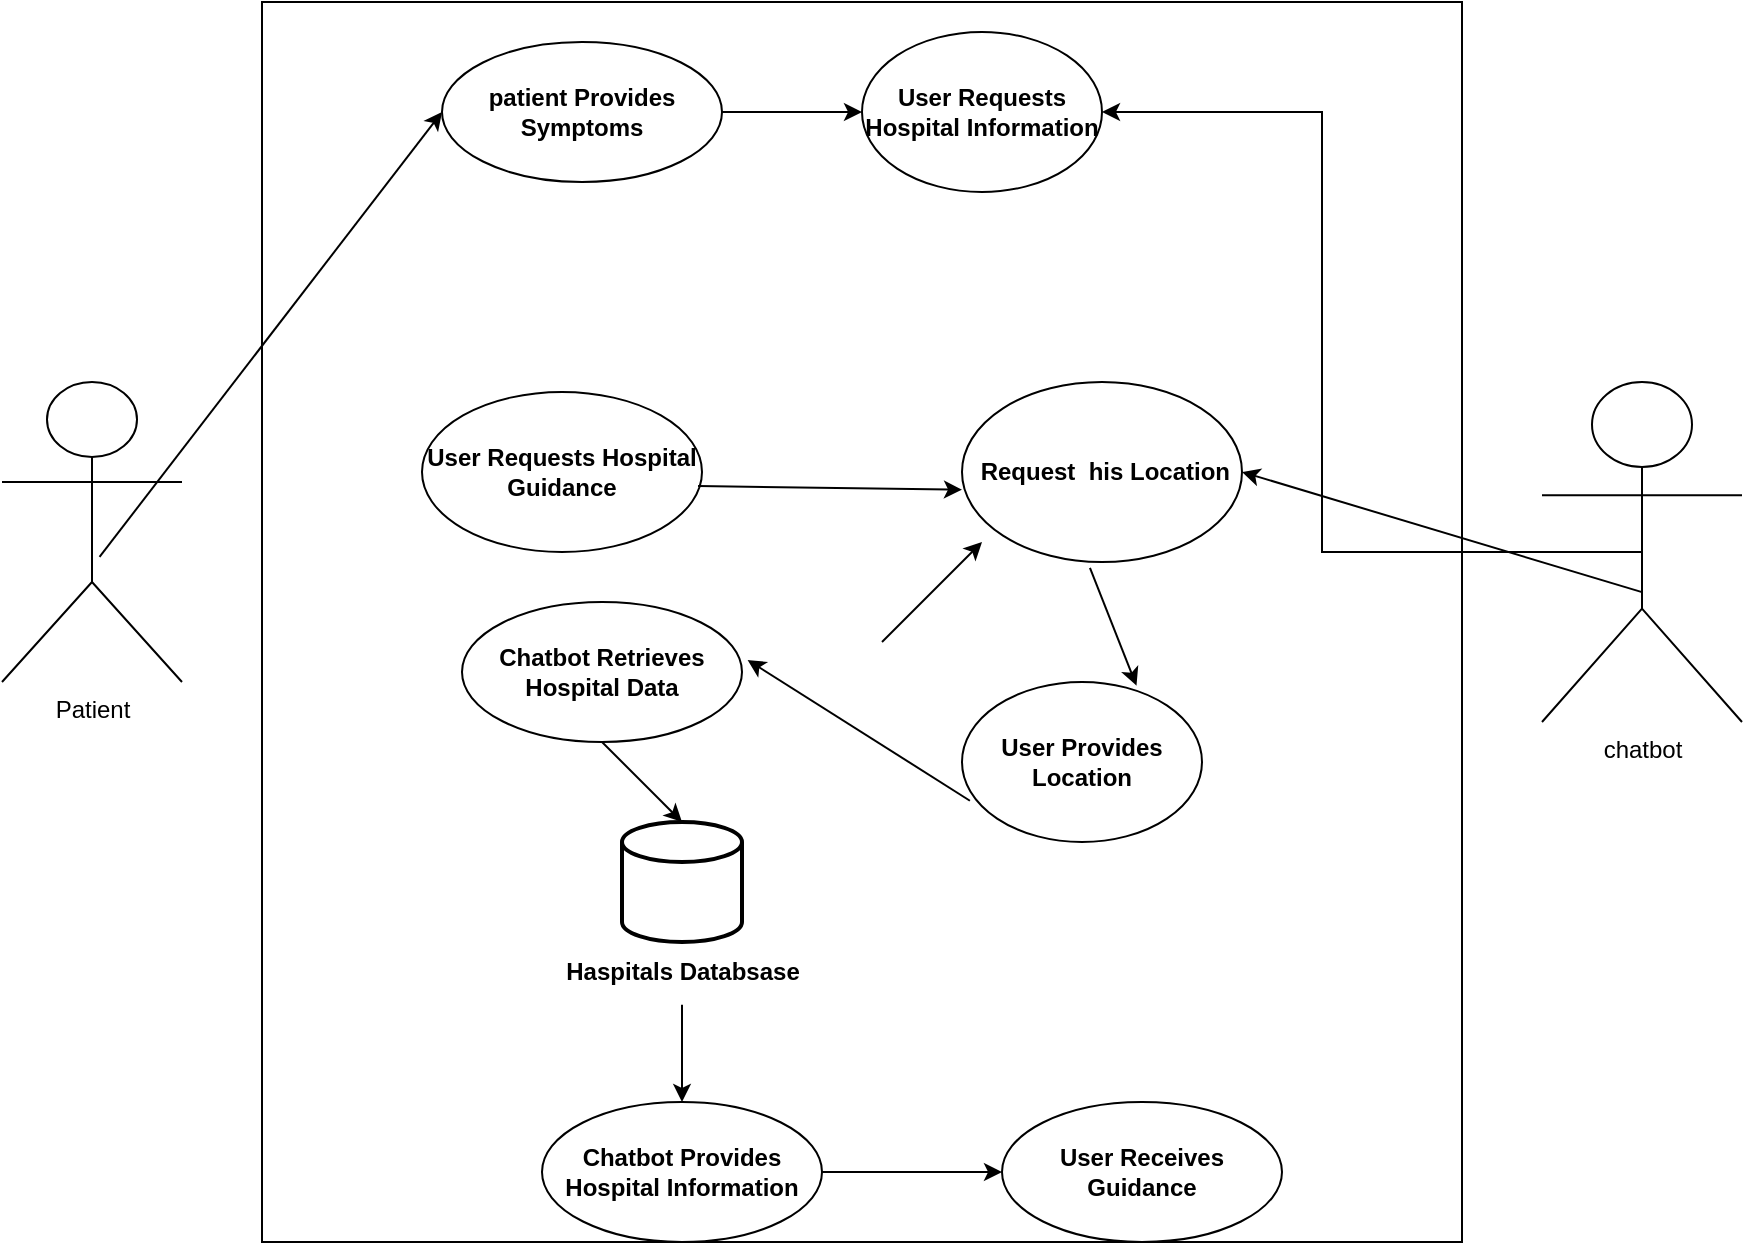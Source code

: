 <mxfile version="23.1.2" type="device">
  <diagram name="Page-1" id="f68C1mmCggHZu1qUMTr7">
    <mxGraphModel dx="1908" dy="565" grid="1" gridSize="10" guides="1" tooltips="1" connect="1" arrows="1" fold="1" page="1" pageScale="1" pageWidth="850" pageHeight="1100" math="0" shadow="0">
      <root>
        <mxCell id="0" />
        <mxCell id="1" parent="0" />
        <mxCell id="FN6IpsGWX9z0rx6V2FKb-1" value="" style="rounded=0;whiteSpace=wrap;html=1;" vertex="1" parent="1">
          <mxGeometry x="90" y="20" width="600" height="620" as="geometry" />
        </mxCell>
        <mxCell id="FN6IpsGWX9z0rx6V2FKb-5" value="&lt;b&gt;User Requests Hospital Guidance&lt;/b&gt;" style="ellipse;whiteSpace=wrap;html=1;" vertex="1" parent="1">
          <mxGeometry x="170" y="215" width="140" height="80" as="geometry" />
        </mxCell>
        <mxCell id="FN6IpsGWX9z0rx6V2FKb-6" value="Patient" style="shape=umlActor;html=1;verticalLabelPosition=bottom;verticalAlign=top;align=center;" vertex="1" parent="1">
          <mxGeometry x="-40" y="210" width="90" height="150" as="geometry" />
        </mxCell>
        <mxCell id="FN6IpsGWX9z0rx6V2FKb-41" style="edgeStyle=orthogonalEdgeStyle;rounded=0;orthogonalLoop=1;jettySize=auto;html=1;exitX=0.5;exitY=0.5;exitDx=0;exitDy=0;exitPerimeter=0;entryX=1;entryY=0.5;entryDx=0;entryDy=0;" edge="1" parent="1" source="FN6IpsGWX9z0rx6V2FKb-8" target="FN6IpsGWX9z0rx6V2FKb-38">
          <mxGeometry relative="1" as="geometry" />
        </mxCell>
        <mxCell id="FN6IpsGWX9z0rx6V2FKb-8" value="chatbot" style="shape=umlActor;html=1;verticalLabelPosition=bottom;verticalAlign=top;align=center;" vertex="1" parent="1">
          <mxGeometry x="730" y="210" width="100" height="170" as="geometry" />
        </mxCell>
        <mxCell id="FN6IpsGWX9z0rx6V2FKb-9" value="&lt;b&gt;&amp;nbsp;Request&amp;nbsp; his Location&lt;/b&gt;" style="ellipse;whiteSpace=wrap;html=1;" vertex="1" parent="1">
          <mxGeometry x="440" y="210" width="140" height="90" as="geometry" />
        </mxCell>
        <mxCell id="FN6IpsGWX9z0rx6V2FKb-13" value="&lt;b&gt;Chatbot Retrieves Hospital Data&lt;/b&gt;" style="ellipse;whiteSpace=wrap;html=1;" vertex="1" parent="1">
          <mxGeometry x="190" y="320" width="140" height="70" as="geometry" />
        </mxCell>
        <mxCell id="FN6IpsGWX9z0rx6V2FKb-15" value="" style="strokeWidth=2;html=1;shape=mxgraph.flowchart.database;whiteSpace=wrap;" vertex="1" parent="1">
          <mxGeometry x="270" y="430" width="60" height="60" as="geometry" />
        </mxCell>
        <mxCell id="FN6IpsGWX9z0rx6V2FKb-16" value="&lt;b&gt;Haspitals Databsase&lt;/b&gt;" style="text;html=1;align=center;verticalAlign=middle;resizable=0;points=[];autosize=1;strokeColor=none;fillColor=none;" vertex="1" parent="1">
          <mxGeometry x="230" y="490" width="140" height="30" as="geometry" />
        </mxCell>
        <mxCell id="FN6IpsGWX9z0rx6V2FKb-18" value="&lt;b&gt;User Provides Location&lt;/b&gt;" style="ellipse;whiteSpace=wrap;html=1;" vertex="1" parent="1">
          <mxGeometry x="440" y="360" width="120" height="80" as="geometry" />
        </mxCell>
        <mxCell id="FN6IpsGWX9z0rx6V2FKb-20" value="" style="endArrow=classic;html=1;rounded=0;exitX=0.457;exitY=1.033;exitDx=0;exitDy=0;exitPerimeter=0;entryX=0.727;entryY=0.023;entryDx=0;entryDy=0;entryPerimeter=0;" edge="1" parent="1" source="FN6IpsGWX9z0rx6V2FKb-9" target="FN6IpsGWX9z0rx6V2FKb-18">
          <mxGeometry width="50" height="50" relative="1" as="geometry">
            <mxPoint x="400" y="320" as="sourcePoint" />
            <mxPoint x="450" y="270" as="targetPoint" />
          </mxGeometry>
        </mxCell>
        <mxCell id="FN6IpsGWX9z0rx6V2FKb-21" value="" style="endArrow=classic;html=1;rounded=0;exitX=0.986;exitY=0.588;exitDx=0;exitDy=0;exitPerimeter=0;entryX=0;entryY=0.598;entryDx=0;entryDy=0;entryPerimeter=0;" edge="1" parent="1" source="FN6IpsGWX9z0rx6V2FKb-5" target="FN6IpsGWX9z0rx6V2FKb-9">
          <mxGeometry width="50" height="50" relative="1" as="geometry">
            <mxPoint x="400" y="320" as="sourcePoint" />
            <mxPoint x="450" y="270" as="targetPoint" />
          </mxGeometry>
        </mxCell>
        <mxCell id="FN6IpsGWX9z0rx6V2FKb-22" value="" style="endArrow=classic;html=1;rounded=0;exitX=0.033;exitY=0.742;exitDx=0;exitDy=0;entryX=1.02;entryY=0.414;entryDx=0;entryDy=0;entryPerimeter=0;exitPerimeter=0;" edge="1" parent="1" source="FN6IpsGWX9z0rx6V2FKb-18" target="FN6IpsGWX9z0rx6V2FKb-13">
          <mxGeometry width="50" height="50" relative="1" as="geometry">
            <mxPoint x="400" y="320" as="sourcePoint" />
            <mxPoint x="450" y="270" as="targetPoint" />
          </mxGeometry>
        </mxCell>
        <mxCell id="FN6IpsGWX9z0rx6V2FKb-25" value="" style="endArrow=classic;html=1;rounded=0;exitX=0.5;exitY=1;exitDx=0;exitDy=0;entryX=0.5;entryY=0;entryDx=0;entryDy=0;entryPerimeter=0;" edge="1" parent="1" source="FN6IpsGWX9z0rx6V2FKb-13" target="FN6IpsGWX9z0rx6V2FKb-15">
          <mxGeometry width="50" height="50" relative="1" as="geometry">
            <mxPoint x="400" y="350" as="sourcePoint" />
            <mxPoint x="450" y="300" as="targetPoint" />
          </mxGeometry>
        </mxCell>
        <mxCell id="FN6IpsGWX9z0rx6V2FKb-28" value="&lt;b&gt;Chatbot Provides Hospital Information&lt;/b&gt;" style="ellipse;whiteSpace=wrap;html=1;" vertex="1" parent="1">
          <mxGeometry x="230" y="570" width="140" height="70" as="geometry" />
        </mxCell>
        <mxCell id="FN6IpsGWX9z0rx6V2FKb-29" value="" style="endArrow=classic;html=1;rounded=0;exitX=0.5;exitY=1.047;exitDx=0;exitDy=0;exitPerimeter=0;" edge="1" parent="1" source="FN6IpsGWX9z0rx6V2FKb-16" target="FN6IpsGWX9z0rx6V2FKb-28">
          <mxGeometry width="50" height="50" relative="1" as="geometry">
            <mxPoint x="400" y="370" as="sourcePoint" />
            <mxPoint x="450" y="320" as="targetPoint" />
          </mxGeometry>
        </mxCell>
        <mxCell id="FN6IpsGWX9z0rx6V2FKb-30" value="&lt;b&gt;User Receives Guidance&lt;/b&gt;" style="ellipse;whiteSpace=wrap;html=1;" vertex="1" parent="1">
          <mxGeometry x="460" y="570" width="140" height="70" as="geometry" />
        </mxCell>
        <mxCell id="FN6IpsGWX9z0rx6V2FKb-31" value="" style="endArrow=classic;html=1;rounded=0;exitX=1;exitY=0.5;exitDx=0;exitDy=0;entryX=0;entryY=0.5;entryDx=0;entryDy=0;" edge="1" parent="1" source="FN6IpsGWX9z0rx6V2FKb-28" target="FN6IpsGWX9z0rx6V2FKb-30">
          <mxGeometry width="50" height="50" relative="1" as="geometry">
            <mxPoint x="400" y="600" as="sourcePoint" />
            <mxPoint x="450" y="550" as="targetPoint" />
          </mxGeometry>
        </mxCell>
        <mxCell id="FN6IpsGWX9z0rx6V2FKb-34" value="" style="endArrow=classic;html=1;rounded=0;exitX=0.542;exitY=0.583;exitDx=0;exitDy=0;exitPerimeter=0;entryX=0;entryY=0.5;entryDx=0;entryDy=0;" edge="1" parent="1" source="FN6IpsGWX9z0rx6V2FKb-6">
          <mxGeometry width="50" height="50" relative="1" as="geometry">
            <mxPoint x="400" y="380" as="sourcePoint" />
            <mxPoint x="180" y="75" as="targetPoint" />
          </mxGeometry>
        </mxCell>
        <mxCell id="FN6IpsGWX9z0rx6V2FKb-35" value="" style="endArrow=classic;html=1;rounded=0;exitX=0.5;exitY=0.618;exitDx=0;exitDy=0;exitPerimeter=0;entryX=1;entryY=0.5;entryDx=0;entryDy=0;" edge="1" parent="1" source="FN6IpsGWX9z0rx6V2FKb-8" target="FN6IpsGWX9z0rx6V2FKb-9">
          <mxGeometry width="50" height="50" relative="1" as="geometry">
            <mxPoint x="400" y="340" as="sourcePoint" />
            <mxPoint x="450" y="290" as="targetPoint" />
          </mxGeometry>
        </mxCell>
        <mxCell id="FN6IpsGWX9z0rx6V2FKb-37" value="&lt;b&gt;patient Provides Symptoms&lt;/b&gt;" style="ellipse;whiteSpace=wrap;html=1;" vertex="1" parent="1">
          <mxGeometry x="180" y="40" width="140" height="70" as="geometry" />
        </mxCell>
        <mxCell id="FN6IpsGWX9z0rx6V2FKb-38" value="&lt;b&gt;User Requests Hospital Information&lt;/b&gt;" style="ellipse;whiteSpace=wrap;html=1;" vertex="1" parent="1">
          <mxGeometry x="390" y="35" width="120" height="80" as="geometry" />
        </mxCell>
        <mxCell id="FN6IpsGWX9z0rx6V2FKb-40" value="" style="endArrow=classic;html=1;rounded=0;exitX=1;exitY=0.5;exitDx=0;exitDy=0;entryX=0;entryY=0.5;entryDx=0;entryDy=0;" edge="1" parent="1" source="FN6IpsGWX9z0rx6V2FKb-37" target="FN6IpsGWX9z0rx6V2FKb-38">
          <mxGeometry width="50" height="50" relative="1" as="geometry">
            <mxPoint x="400" y="340" as="sourcePoint" />
            <mxPoint x="450" y="290" as="targetPoint" />
          </mxGeometry>
        </mxCell>
        <mxCell id="FN6IpsGWX9z0rx6V2FKb-42" value="" style="endArrow=classic;html=1;rounded=0;" edge="1" parent="1">
          <mxGeometry width="50" height="50" relative="1" as="geometry">
            <mxPoint x="400" y="340" as="sourcePoint" />
            <mxPoint x="450" y="290" as="targetPoint" />
          </mxGeometry>
        </mxCell>
      </root>
    </mxGraphModel>
  </diagram>
</mxfile>
